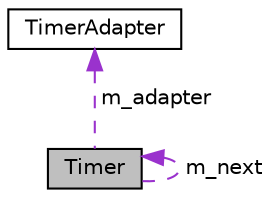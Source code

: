 digraph "Timer"
{
  edge [fontname="Helvetica",fontsize="10",labelfontname="Helvetica",labelfontsize="10"];
  node [fontname="Helvetica",fontsize="10",shape=record];
  Node1 [label="Timer",height=0.2,width=0.4,color="black", fillcolor="grey75", style="filled" fontcolor="black"];
  Node2 -> Node1 [dir="back",color="darkorchid3",fontsize="10",style="dashed",label=" m_adapter" ,fontname="Helvetica"];
  Node2 [label="TimerAdapter",height=0.2,width=0.4,color="black", fillcolor="white", style="filled",URL="$class_timer_adapter.html"];
  Node1 -> Node1 [dir="back",color="darkorchid3",fontsize="10",style="dashed",label=" m_next" ,fontname="Helvetica"];
}
